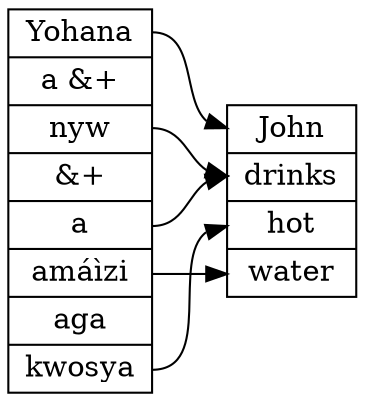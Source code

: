 digraph {
  rankdir=LR ;
  node [shape = record] ;
   
  struct0[label = "<n0> Yohana | <n1> a &+ | <n2> nyw | <n3> &+ | <n4> a | <n5> amáìzi | <n6> aga | <n7> kwosya"] ;
  struct0:n0:e -> struct1:n0:w ;
  struct0:n2:e -> struct1:n1:w ;
  struct0:n4:e -> struct1:n1:w ;
  struct0:n5:e -> struct1:n3:w ;
  struct0:n7:e -> struct1:n2:w ;
  struct1[label = "<n0> John | <n1> drinks | <n2> hot | <n3> water"] ;
}